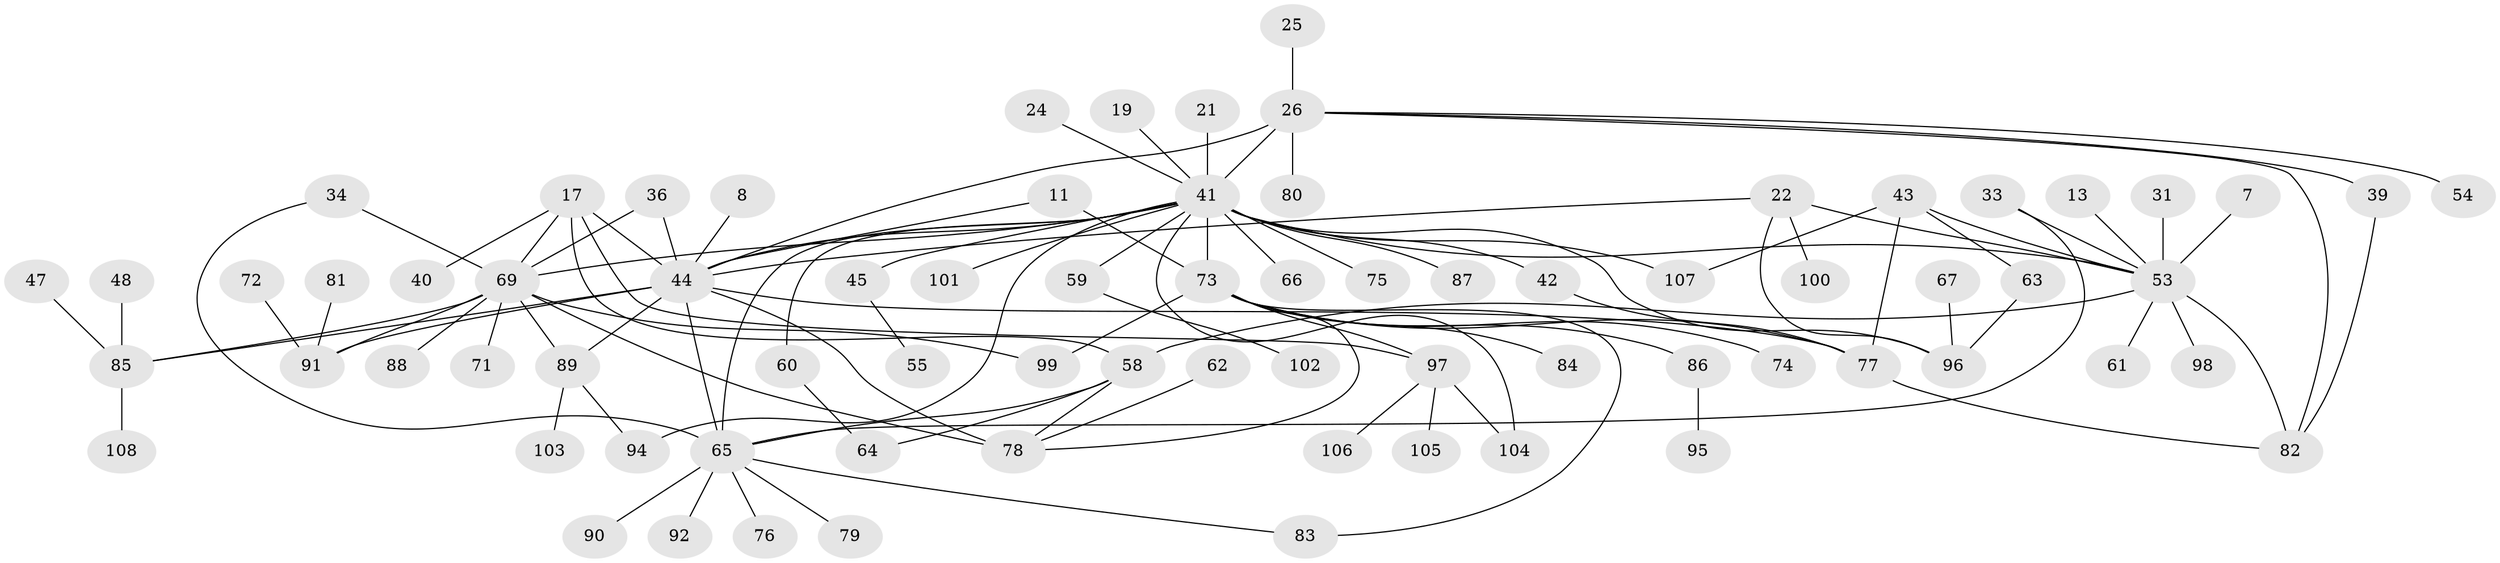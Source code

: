 // original degree distribution, {10: 0.018518518518518517, 21: 0.009259259259259259, 11: 0.018518518518518517, 8: 0.009259259259259259, 17: 0.009259259259259259, 1: 0.4074074074074074, 6: 0.037037037037037035, 5: 0.06481481481481481, 2: 0.24074074074074073, 9: 0.009259259259259259, 4: 0.06481481481481481, 3: 0.1111111111111111}
// Generated by graph-tools (version 1.1) at 2025/51/03/04/25 21:51:33]
// undirected, 75 vertices, 105 edges
graph export_dot {
graph [start="1"]
  node [color=gray90,style=filled];
  7;
  8;
  11;
  13;
  17;
  19;
  21;
  22;
  24;
  25;
  26 [super="+12"];
  31;
  33 [super="+27+32"];
  34;
  36;
  39;
  40;
  41 [super="+3+2"];
  42;
  43 [super="+38"];
  44 [super="+5"];
  45;
  47;
  48;
  53 [super="+9+4"];
  54;
  55;
  58 [super="+49"];
  59 [super="+56"];
  60;
  61;
  62;
  63;
  64;
  65 [super="+52"];
  66;
  67;
  69 [super="+6"];
  71;
  72;
  73 [super="+1"];
  74;
  75;
  76;
  77 [super="+10"];
  78 [super="+20+70"];
  79;
  80;
  81;
  82 [super="+15"];
  83;
  84;
  85 [super="+14+29+37"];
  86 [super="+57"];
  87;
  88;
  89;
  90;
  91 [super="+23+30"];
  92;
  94;
  95;
  96 [super="+51"];
  97 [super="+68"];
  98;
  99;
  100;
  101;
  102;
  103;
  104;
  105;
  106;
  107 [super="+93"];
  108;
  7 -- 53;
  8 -- 44;
  11 -- 44;
  11 -- 73;
  13 -- 53;
  17 -- 40;
  17 -- 44;
  17 -- 97 [weight=2];
  17 -- 69;
  17 -- 58;
  19 -- 41;
  21 -- 41;
  22 -- 53;
  22 -- 100;
  22 -- 44;
  22 -- 96;
  24 -- 41;
  25 -- 26;
  26 -- 80;
  26 -- 39;
  26 -- 44 [weight=3];
  26 -- 54;
  26 -- 41 [weight=2];
  26 -- 82;
  31 -- 53;
  33 -- 65;
  33 -- 53;
  34 -- 69;
  34 -- 65;
  36 -- 44;
  36 -- 69;
  39 -- 82;
  41 -- 69 [weight=2];
  41 -- 53 [weight=5];
  41 -- 42;
  41 -- 73 [weight=2];
  41 -- 75;
  41 -- 44;
  41 -- 65 [weight=2];
  41 -- 66;
  41 -- 87;
  41 -- 94;
  41 -- 101;
  41 -- 104;
  41 -- 45;
  41 -- 60;
  41 -- 107;
  41 -- 96;
  41 -- 59;
  42 -- 77;
  43 -- 53;
  43 -- 107;
  43 -- 77;
  43 -- 63;
  44 -- 89 [weight=2];
  44 -- 78 [weight=3];
  44 -- 91 [weight=2];
  44 -- 65 [weight=2];
  44 -- 77;
  44 -- 85 [weight=2];
  45 -- 55;
  47 -- 85;
  48 -- 85;
  53 -- 98;
  53 -- 61;
  53 -- 58;
  53 -- 82;
  58 -- 64;
  58 -- 78 [weight=2];
  58 -- 65;
  59 -- 102;
  60 -- 64;
  62 -- 78;
  63 -- 96;
  65 -- 76;
  65 -- 79;
  65 -- 83;
  65 -- 90;
  65 -- 92;
  67 -- 96;
  69 -- 71;
  69 -- 99;
  69 -- 88;
  69 -- 89;
  69 -- 78;
  69 -- 91;
  69 -- 85;
  72 -- 91;
  73 -- 99;
  73 -- 97;
  73 -- 74;
  73 -- 78;
  73 -- 83;
  73 -- 84;
  73 -- 77;
  73 -- 86;
  77 -- 82;
  81 -- 91;
  85 -- 108;
  86 -- 95;
  89 -- 94;
  89 -- 103;
  97 -- 105;
  97 -- 106;
  97 -- 104;
}
